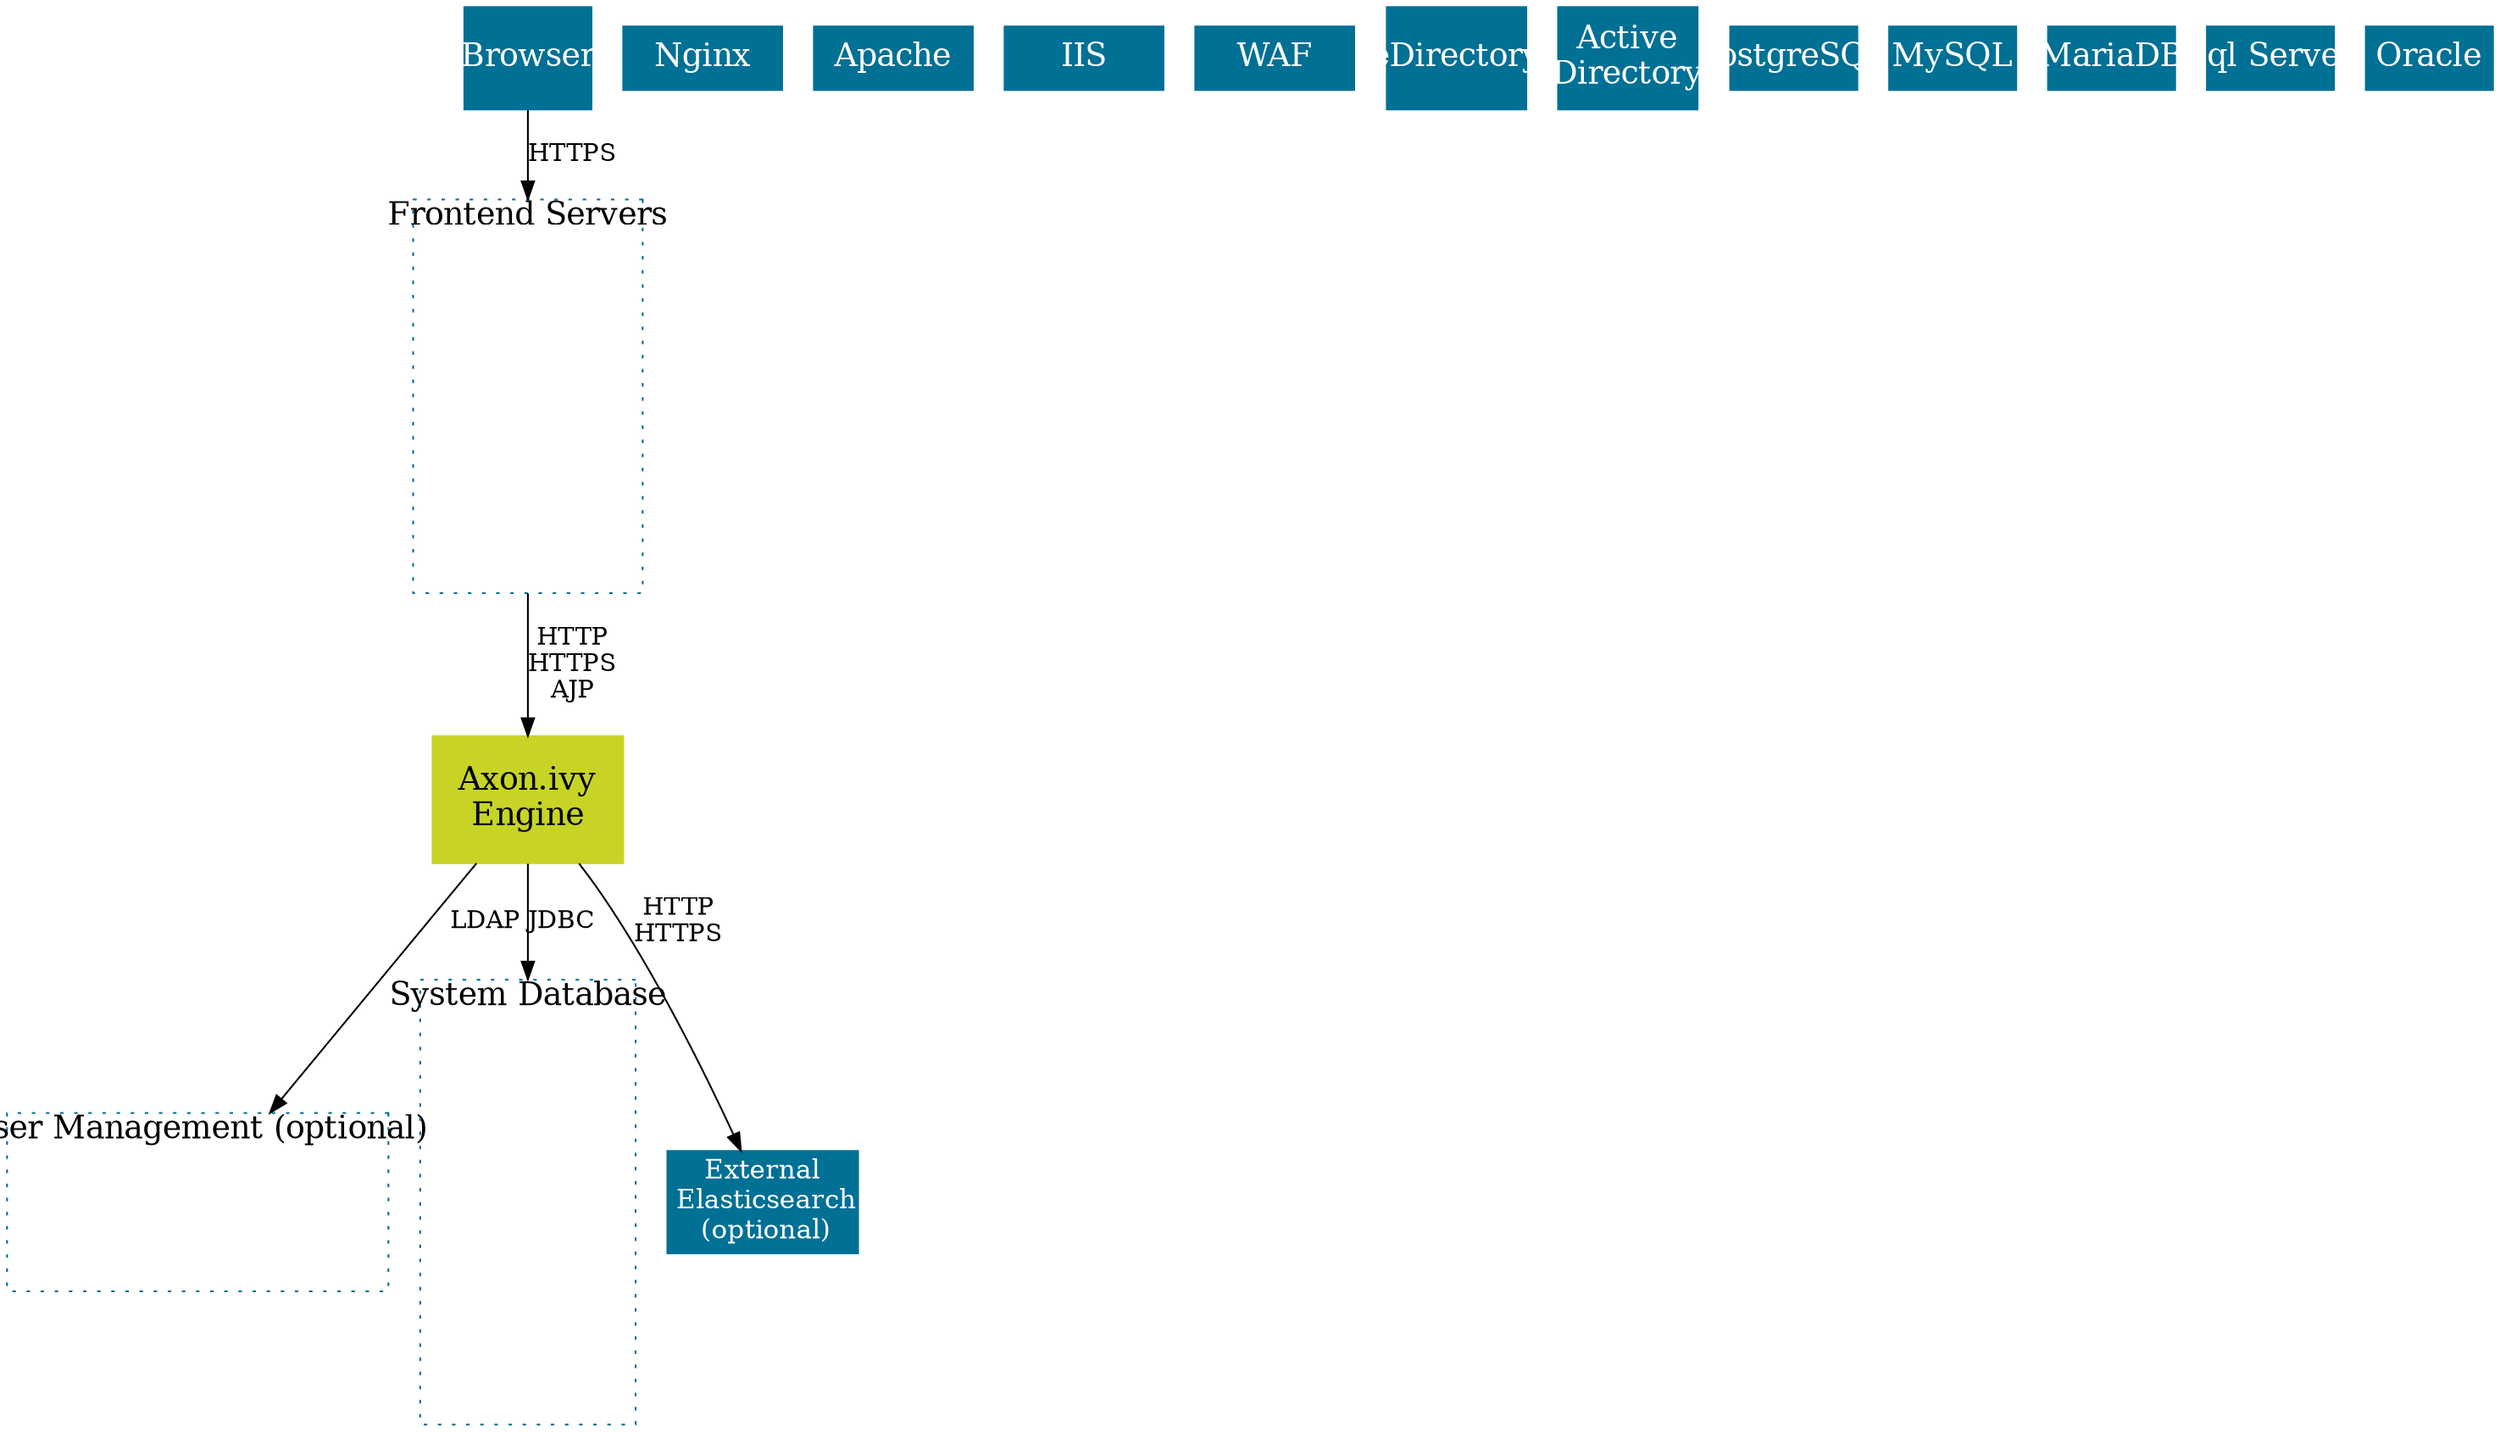 
digraph overview {
  node [
    shape=box, 
    style=filled,
    margin=0 width=2 height=0.8
    fontcolor="white",    
    color="#007095",
    fixedsize=true,
    fontsize=18
  ];

  browser [ label="Browser", pos = "0,2.5!", width=1];

  frontendServers [ label="Frontend Servers",pos = "2.25,2.5!" width=1.8 height=3.1 style="dotted" fontcolor="black" labelloc="t"];
  frontendNginx [ label="Nginx",pos = "2.25,3.4!" width=1.25 height=0.5];
  frontendApache [ label="Apache",pos = "2.25,2.8!" width=1.25 height=0.5];
  frontendIIS [ label="IIS",pos = "2.25,2.2!" width=1.25 height=0.5];
  frontendWAF [ label="WAF",pos = "2.25,1.6!" width=1.25 height=0.5];
 
  engine [label="Axon.ivy\nEngine", pos="5.4,2.5!", height="1", width="1.5", color="#C7D426", fontcolor="black"];
  
  userManagement [ label="User Management (optional)",pos = "5.4,0.7!" width=3 height=1.4 style="dotted" fontcolor="black" labelloc="t"];
  eDirectory [ label="eDirectory", width="1.1" pos="4.75,0.6!"];
  activeDirectory [ label="Active\nDirectory", width="1.1" pos="6,0.6!"];

  systemdb [ label="System Database", pos="8,2.5!" width=1.7 height=3.5 style="dotted" fontcolor="black" labelloc="t"]
  postgres [ label="PostgreSQL", pos="8,3.5!" width=1 height=0.5 ]
  mysql [ label="MySQL", pos="8,2.9!" width=1 height=0.5]
  mariadb [ label="MariaDB", pos="8,2.3!" width=1 height=0.5]
  mssql [ label="Sql Server", pos="8,1.7!" width=1 height=0.5]
  oracle [ label="Oracle", pos="8,1.1!" width=1 height=0.5]

  elasticsearch [ label="External\n Elasticsearch\n (optional)", pos="5.4,4.25!" width=1.5 fontsize=15]

  browser -> frontendServers [ label="HTTPS"];
  frontendServers -> engine [ label="HTTP\nHTTPS\nAJP" ];
  engine -> userManagement [ label="LDAP" ];
  engine -> systemdb [ label="JDBC" ];
  engine -> elasticsearch [label="HTTP\nHTTPS"];
}

